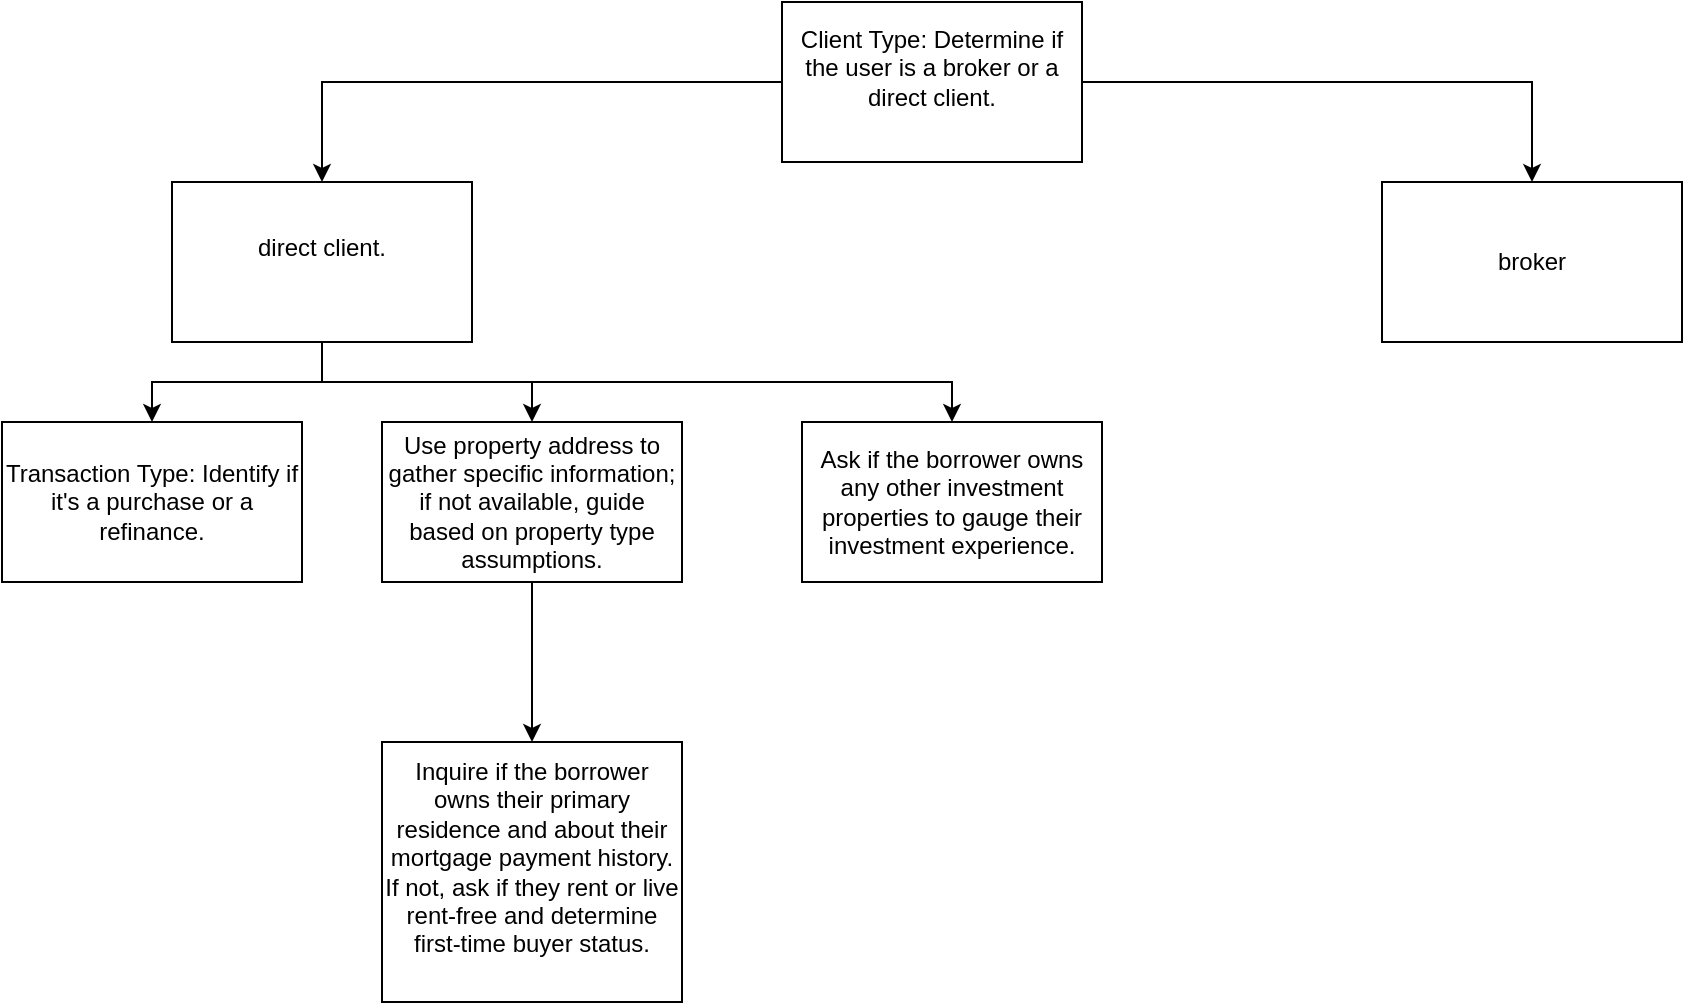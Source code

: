 <mxfile version="21.6.8" type="device">
  <diagram name="Page-1" id="wXzJF2E019Lvkn0R683R">
    <mxGraphModel dx="1042" dy="639" grid="1" gridSize="10" guides="1" tooltips="1" connect="1" arrows="1" fold="1" page="1" pageScale="1" pageWidth="1200" pageHeight="1600" math="0" shadow="0">
      <root>
        <mxCell id="0" />
        <mxCell id="1" parent="0" />
        <mxCell id="zAYO1hFMGAM5R5VX6SW2-12" style="edgeStyle=orthogonalEdgeStyle;rounded=0;orthogonalLoop=1;jettySize=auto;html=1;" edge="1" parent="1" source="zAYO1hFMGAM5R5VX6SW2-1" target="zAYO1hFMGAM5R5VX6SW2-11">
          <mxGeometry relative="1" as="geometry">
            <Array as="points">
              <mxPoint x="855" y="110" />
            </Array>
          </mxGeometry>
        </mxCell>
        <mxCell id="zAYO1hFMGAM5R5VX6SW2-24" style="edgeStyle=orthogonalEdgeStyle;rounded=0;orthogonalLoop=1;jettySize=auto;html=1;" edge="1" parent="1" source="zAYO1hFMGAM5R5VX6SW2-1" target="zAYO1hFMGAM5R5VX6SW2-23">
          <mxGeometry relative="1" as="geometry" />
        </mxCell>
        <mxCell id="zAYO1hFMGAM5R5VX6SW2-1" value="&lt;div&gt;Client Type: Determine if the user is a broker or a direct client.&lt;/div&gt;&lt;div&gt;&lt;br&gt;&lt;/div&gt;" style="rounded=0;whiteSpace=wrap;html=1;" vertex="1" parent="1">
          <mxGeometry x="480" y="70" width="150" height="80" as="geometry" />
        </mxCell>
        <mxCell id="zAYO1hFMGAM5R5VX6SW2-6" value="Transaction Type: Identify if it&#39;s a purchase or a refinance." style="rounded=0;whiteSpace=wrap;html=1;" vertex="1" parent="1">
          <mxGeometry x="90" y="280" width="150" height="80" as="geometry" />
        </mxCell>
        <mxCell id="zAYO1hFMGAM5R5VX6SW2-11" value="&lt;div&gt;broker&lt;/div&gt;" style="rounded=0;whiteSpace=wrap;html=1;" vertex="1" parent="1">
          <mxGeometry x="780" y="160" width="150" height="80" as="geometry" />
        </mxCell>
        <mxCell id="zAYO1hFMGAM5R5VX6SW2-29" value="" style="edgeStyle=orthogonalEdgeStyle;rounded=0;orthogonalLoop=1;jettySize=auto;html=1;" edge="1" parent="1" source="zAYO1hFMGAM5R5VX6SW2-18" target="zAYO1hFMGAM5R5VX6SW2-28">
          <mxGeometry relative="1" as="geometry" />
        </mxCell>
        <mxCell id="zAYO1hFMGAM5R5VX6SW2-18" value="Use property address to gather specific information; if not available, guide based on property type assumptions." style="rounded=0;whiteSpace=wrap;html=1;" vertex="1" parent="1">
          <mxGeometry x="280" y="280" width="150" height="80" as="geometry" />
        </mxCell>
        <mxCell id="zAYO1hFMGAM5R5VX6SW2-25" style="edgeStyle=orthogonalEdgeStyle;rounded=0;orthogonalLoop=1;jettySize=auto;html=1;entryX=0.5;entryY=0;entryDx=0;entryDy=0;" edge="1" parent="1" source="zAYO1hFMGAM5R5VX6SW2-23" target="zAYO1hFMGAM5R5VX6SW2-6">
          <mxGeometry relative="1" as="geometry" />
        </mxCell>
        <mxCell id="zAYO1hFMGAM5R5VX6SW2-26" style="edgeStyle=orthogonalEdgeStyle;rounded=0;orthogonalLoop=1;jettySize=auto;html=1;entryX=0.5;entryY=0;entryDx=0;entryDy=0;" edge="1" parent="1" source="zAYO1hFMGAM5R5VX6SW2-23" target="zAYO1hFMGAM5R5VX6SW2-18">
          <mxGeometry relative="1" as="geometry" />
        </mxCell>
        <mxCell id="zAYO1hFMGAM5R5VX6SW2-31" style="edgeStyle=orthogonalEdgeStyle;rounded=0;orthogonalLoop=1;jettySize=auto;html=1;" edge="1" parent="1" source="zAYO1hFMGAM5R5VX6SW2-23" target="zAYO1hFMGAM5R5VX6SW2-30">
          <mxGeometry relative="1" as="geometry">
            <Array as="points">
              <mxPoint x="250" y="260" />
              <mxPoint x="565" y="260" />
            </Array>
          </mxGeometry>
        </mxCell>
        <mxCell id="zAYO1hFMGAM5R5VX6SW2-23" value="&lt;div&gt;direct client.&lt;/div&gt;&lt;div&gt;&lt;br&gt;&lt;/div&gt;" style="rounded=0;whiteSpace=wrap;html=1;" vertex="1" parent="1">
          <mxGeometry x="175" y="160" width="150" height="80" as="geometry" />
        </mxCell>
        <mxCell id="zAYO1hFMGAM5R5VX6SW2-28" value="&lt;div&gt;Inquire if the borrower owns their primary residence and about their mortgage payment history.&lt;/div&gt;&lt;div&gt;If not, ask if they rent or live rent-free and determine first-time buyer status.&lt;/div&gt;&lt;div&gt;&lt;br&gt;&lt;/div&gt;" style="rounded=0;whiteSpace=wrap;html=1;" vertex="1" parent="1">
          <mxGeometry x="280" y="440" width="150" height="130" as="geometry" />
        </mxCell>
        <mxCell id="zAYO1hFMGAM5R5VX6SW2-30" value="Ask if the borrower owns any other investment properties to gauge their investment experience." style="rounded=0;whiteSpace=wrap;html=1;" vertex="1" parent="1">
          <mxGeometry x="490" y="280" width="150" height="80" as="geometry" />
        </mxCell>
      </root>
    </mxGraphModel>
  </diagram>
</mxfile>
